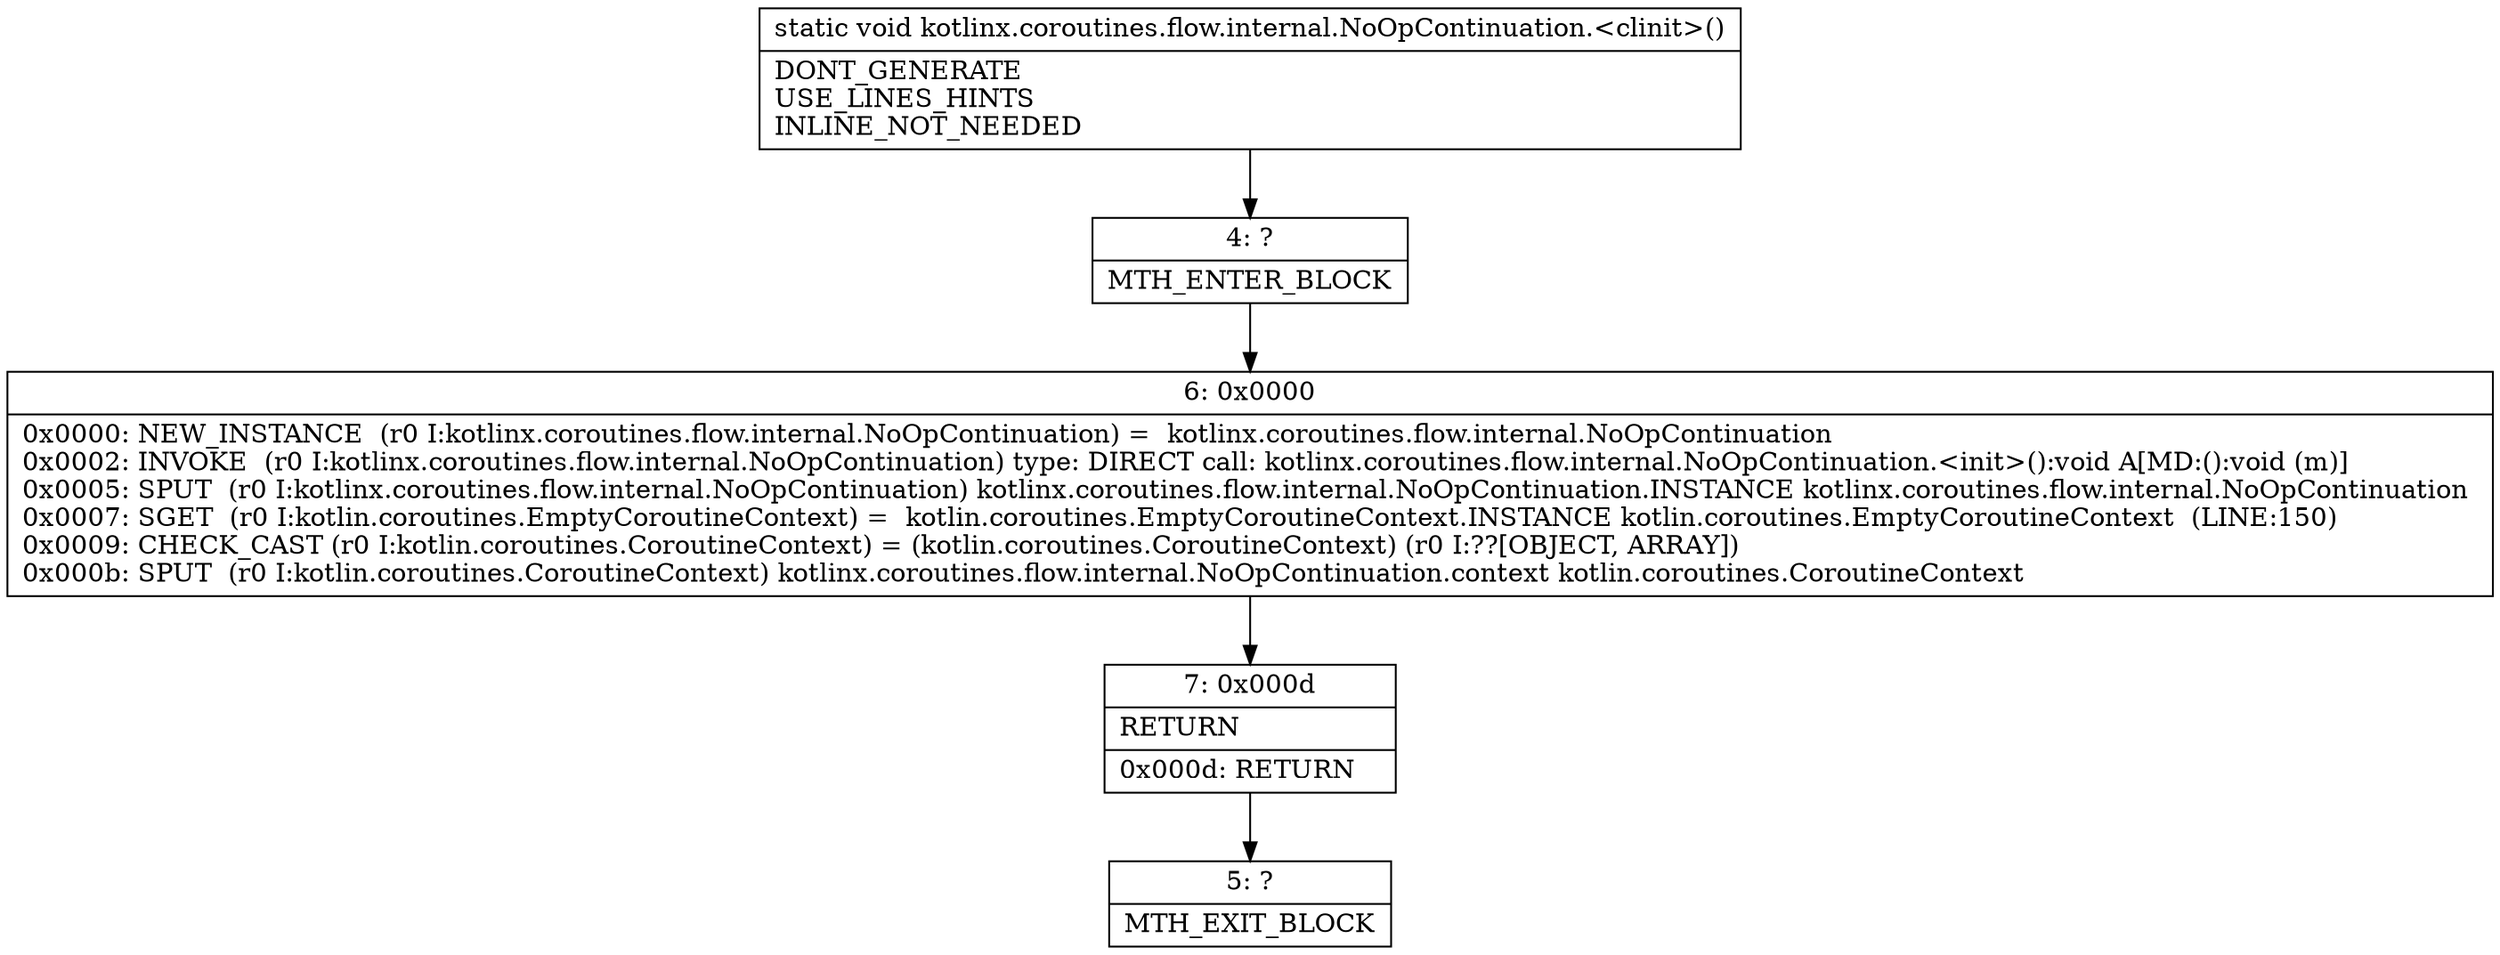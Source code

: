digraph "CFG forkotlinx.coroutines.flow.internal.NoOpContinuation.\<clinit\>()V" {
Node_4 [shape=record,label="{4\:\ ?|MTH_ENTER_BLOCK\l}"];
Node_6 [shape=record,label="{6\:\ 0x0000|0x0000: NEW_INSTANCE  (r0 I:kotlinx.coroutines.flow.internal.NoOpContinuation) =  kotlinx.coroutines.flow.internal.NoOpContinuation \l0x0002: INVOKE  (r0 I:kotlinx.coroutines.flow.internal.NoOpContinuation) type: DIRECT call: kotlinx.coroutines.flow.internal.NoOpContinuation.\<init\>():void A[MD:():void (m)]\l0x0005: SPUT  (r0 I:kotlinx.coroutines.flow.internal.NoOpContinuation) kotlinx.coroutines.flow.internal.NoOpContinuation.INSTANCE kotlinx.coroutines.flow.internal.NoOpContinuation \l0x0007: SGET  (r0 I:kotlin.coroutines.EmptyCoroutineContext) =  kotlin.coroutines.EmptyCoroutineContext.INSTANCE kotlin.coroutines.EmptyCoroutineContext  (LINE:150)\l0x0009: CHECK_CAST (r0 I:kotlin.coroutines.CoroutineContext) = (kotlin.coroutines.CoroutineContext) (r0 I:??[OBJECT, ARRAY]) \l0x000b: SPUT  (r0 I:kotlin.coroutines.CoroutineContext) kotlinx.coroutines.flow.internal.NoOpContinuation.context kotlin.coroutines.CoroutineContext \l}"];
Node_7 [shape=record,label="{7\:\ 0x000d|RETURN\l|0x000d: RETURN   \l}"];
Node_5 [shape=record,label="{5\:\ ?|MTH_EXIT_BLOCK\l}"];
MethodNode[shape=record,label="{static void kotlinx.coroutines.flow.internal.NoOpContinuation.\<clinit\>()  | DONT_GENERATE\lUSE_LINES_HINTS\lINLINE_NOT_NEEDED\l}"];
MethodNode -> Node_4;Node_4 -> Node_6;
Node_6 -> Node_7;
Node_7 -> Node_5;
}

